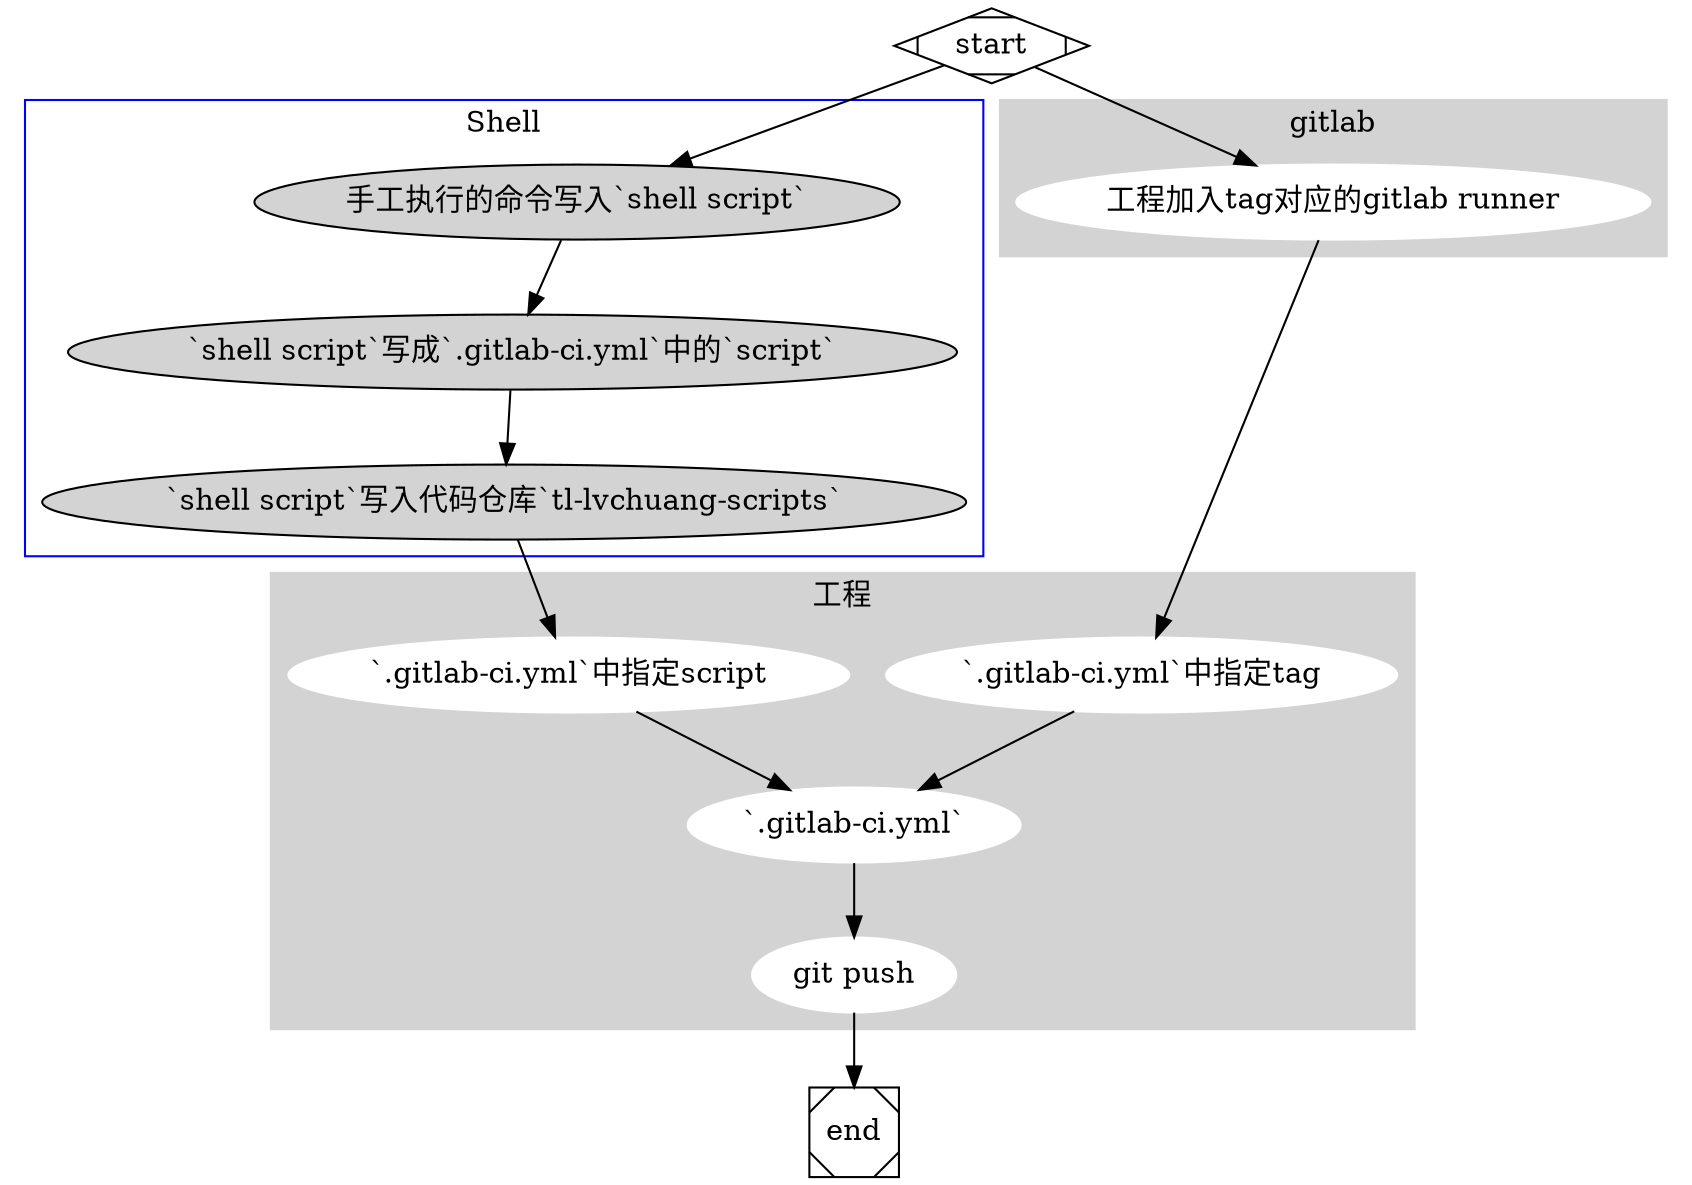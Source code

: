 digraph G { 
  /*
    如何快速得把工程加入到gitlab-cicd中
  */
    subgraph cluster0 {
        node[style=filled, color=white];
        style=filled;
        color=lightgrey;
        a0[label="`.gitlab-ci.yml`中指定script"];
        a1[label="`.gitlab-ci.yml`中指定tag"];
        a2[label="`.gitlab-ci.yml`"];
        a3[label="git push"];
        a0->a2;
        a1->a2;
        a2->a3
        label="工程";
    }   
    subgraph cluster1 {
        node[style=filled];
        color=blue;
        b0->b1->b2;
        b0[label="手工执行的命令写入`shell script`"]
        b1[label="`shell script`写成`.gitlab-ci.yml`中的`script`"]
        b2[label="`shell script`写入代码仓库`tl-lvchuang-scripts`"]
        label="Shell";
    }
    subgraph cluster2 {
        node[style=filled, color=white];
        style=filled;
        color=lightgrey;
        c0[label="工程加入tag对应的gitlab runner"];
        //c0->c1;
        label="gitlab";
    } 
        
    start->b0;
    start->c0;
    b2->a0;
    c0->a1;
    a3->end;
        
    start[shape=Mdiamond];
    end[shape=Msquare];                                                                                                                                                   
}